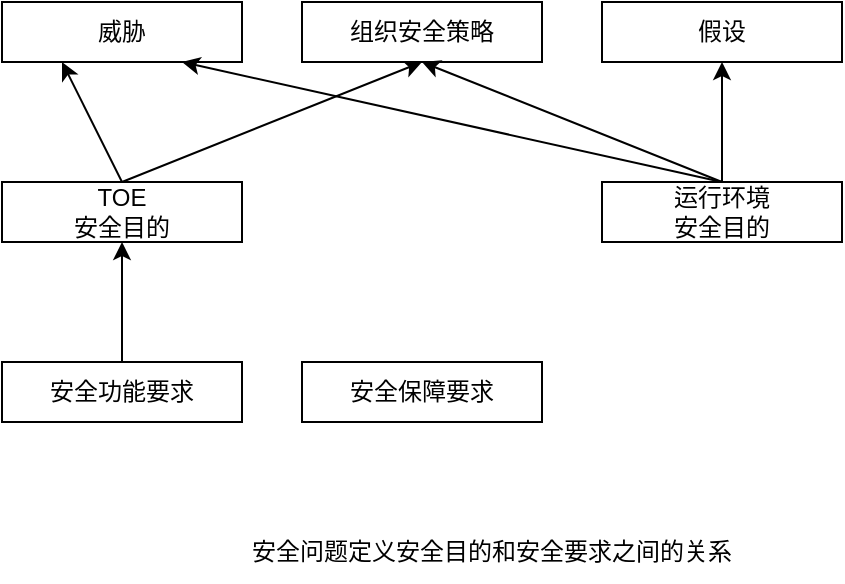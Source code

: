 <mxfile>
    <diagram id="JBOqzXFs5KQBo1p_yyLS" name="Page-1">
        <mxGraphModel dx="474" dy="449" grid="1" gridSize="10" guides="1" tooltips="1" connect="1" arrows="1" fold="1" page="1" pageScale="1" pageWidth="827" pageHeight="1169" math="0" shadow="0">
            <root>
                <mxCell id="0"/>
                <mxCell id="1" parent="0"/>
                <mxCell id="2" value="威胁" style="rounded=0;whiteSpace=wrap;html=1;" vertex="1" parent="1">
                    <mxGeometry x="80" y="100" width="120" height="30" as="geometry"/>
                </mxCell>
                <mxCell id="3" style="edgeStyle=none;html=1;exitX=0.5;exitY=0;exitDx=0;exitDy=0;entryX=0.25;entryY=1;entryDx=0;entryDy=0;" edge="1" parent="1" source="5" target="2">
                    <mxGeometry relative="1" as="geometry"/>
                </mxCell>
                <mxCell id="4" style="edgeStyle=none;html=1;exitX=0.5;exitY=0;exitDx=0;exitDy=0;entryX=0.5;entryY=1;entryDx=0;entryDy=0;" edge="1" parent="1" source="5" target="6">
                    <mxGeometry relative="1" as="geometry"/>
                </mxCell>
                <mxCell id="5" value="TOE&lt;br&gt;安全目的" style="rounded=0;whiteSpace=wrap;html=1;" vertex="1" parent="1">
                    <mxGeometry x="80" y="190" width="120" height="30" as="geometry"/>
                </mxCell>
                <mxCell id="6" value="组织安全策略" style="rounded=0;whiteSpace=wrap;html=1;" vertex="1" parent="1">
                    <mxGeometry x="230" y="100" width="120" height="30" as="geometry"/>
                </mxCell>
                <mxCell id="7" value="假设" style="rounded=0;whiteSpace=wrap;html=1;" vertex="1" parent="1">
                    <mxGeometry x="380" y="100" width="120" height="30" as="geometry"/>
                </mxCell>
                <mxCell id="8" style="edgeStyle=none;html=1;exitX=0.5;exitY=0;exitDx=0;exitDy=0;entryX=0.75;entryY=1;entryDx=0;entryDy=0;" edge="1" parent="1" source="11" target="2">
                    <mxGeometry relative="1" as="geometry">
                        <mxPoint x="170" y="130" as="targetPoint"/>
                    </mxGeometry>
                </mxCell>
                <mxCell id="9" style="edgeStyle=none;html=1;exitX=0.5;exitY=0;exitDx=0;exitDy=0;entryX=0.5;entryY=1;entryDx=0;entryDy=0;" edge="1" parent="1" source="11" target="7">
                    <mxGeometry relative="1" as="geometry"/>
                </mxCell>
                <mxCell id="10" style="edgeStyle=none;html=1;exitX=0.5;exitY=0;exitDx=0;exitDy=0;entryX=0.5;entryY=1;entryDx=0;entryDy=0;" edge="1" parent="1" source="11" target="6">
                    <mxGeometry relative="1" as="geometry"/>
                </mxCell>
                <mxCell id="11" value="运行环境&lt;br&gt;安全目的" style="rounded=0;whiteSpace=wrap;html=1;" vertex="1" parent="1">
                    <mxGeometry x="380" y="190" width="120" height="30" as="geometry"/>
                </mxCell>
                <mxCell id="12" value="安全问题定义安全目的和安全要求之间的关系" style="text;html=1;strokeColor=none;fillColor=none;align=center;verticalAlign=middle;whiteSpace=wrap;rounded=0;" vertex="1" parent="1">
                    <mxGeometry x="200" y="360" width="250" height="30" as="geometry"/>
                </mxCell>
                <mxCell id="14" style="edgeStyle=none;html=1;exitX=0.5;exitY=0;exitDx=0;exitDy=0;entryX=0.5;entryY=1;entryDx=0;entryDy=0;" edge="1" parent="1" source="13" target="5">
                    <mxGeometry relative="1" as="geometry"/>
                </mxCell>
                <mxCell id="13" value="安全功能要求" style="rounded=0;whiteSpace=wrap;html=1;" vertex="1" parent="1">
                    <mxGeometry x="80" y="280" width="120" height="30" as="geometry"/>
                </mxCell>
                <mxCell id="15" value="安全保障要求" style="rounded=0;whiteSpace=wrap;html=1;" vertex="1" parent="1">
                    <mxGeometry x="230" y="280" width="120" height="30" as="geometry"/>
                </mxCell>
            </root>
        </mxGraphModel>
    </diagram>
</mxfile>